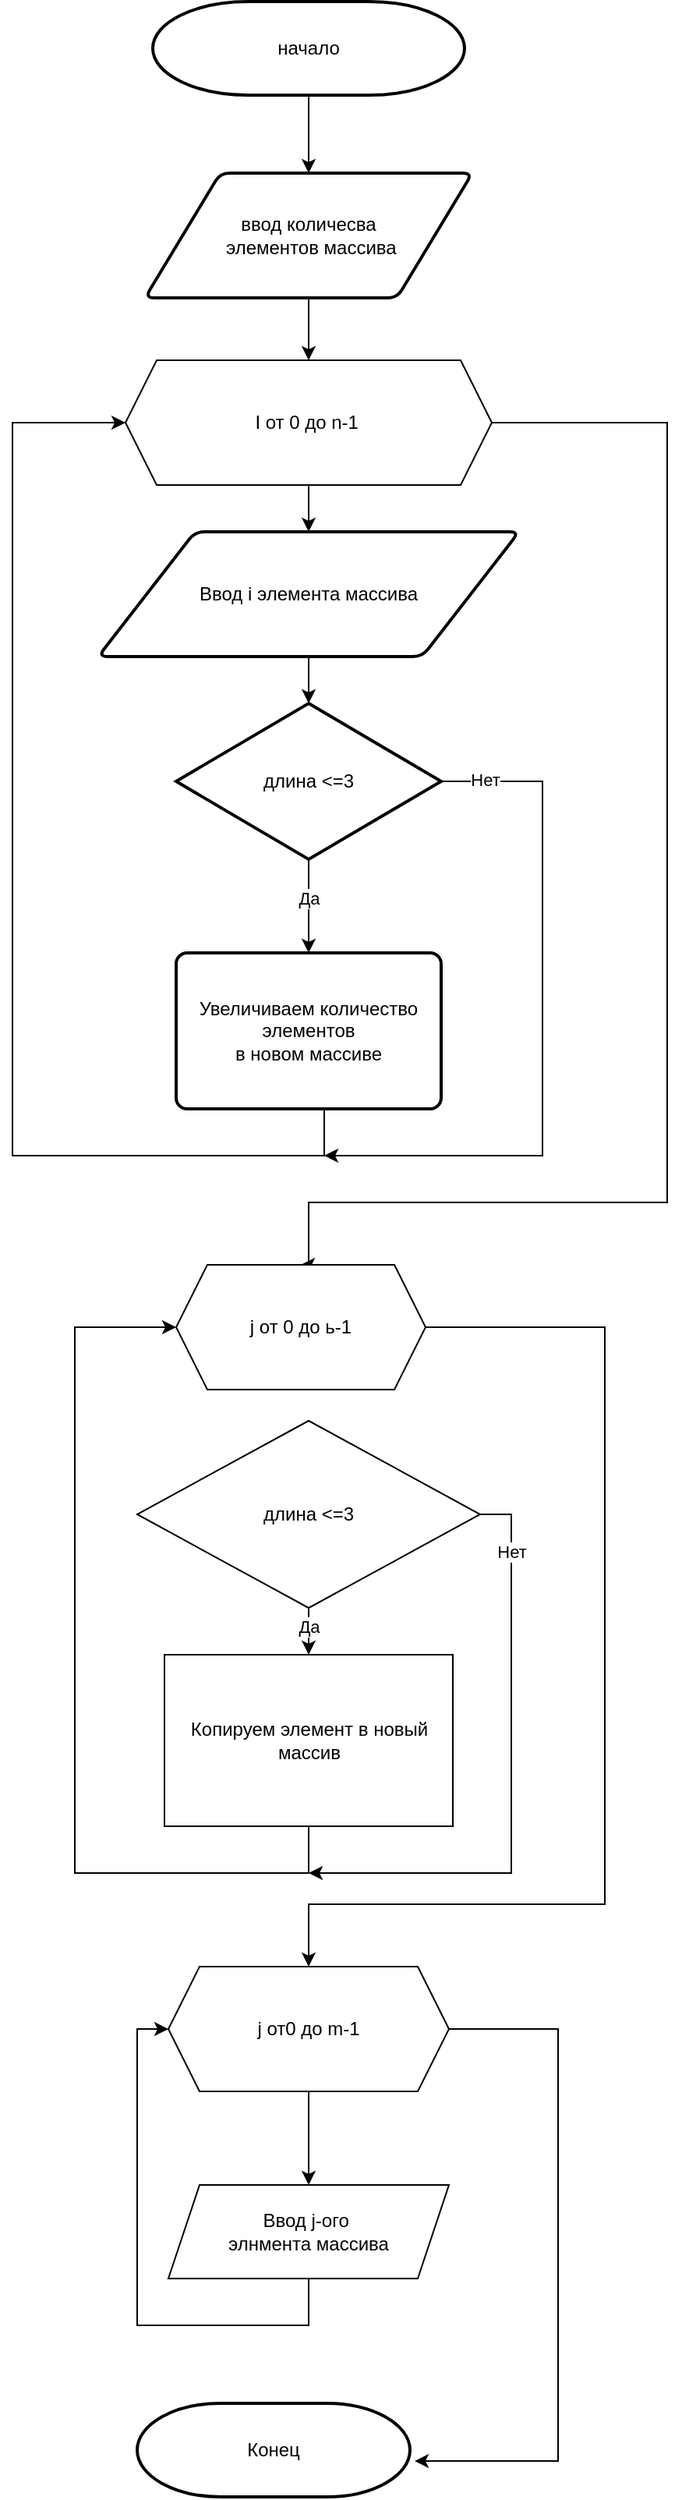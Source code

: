 <mxfile version="22.1.5" type="device">
  <diagram name="Страница — 1" id="mOLH24E5X_sblG0t6ZPV">
    <mxGraphModel dx="1102" dy="450" grid="1" gridSize="10" guides="1" tooltips="1" connect="1" arrows="1" fold="1" page="1" pageScale="1" pageWidth="827" pageHeight="1169" math="0" shadow="0">
      <root>
        <mxCell id="0" />
        <mxCell id="1" parent="0" />
        <mxCell id="gybRl9ON68crIwRpZKWw-13" value="" style="edgeStyle=orthogonalEdgeStyle;rounded=0;orthogonalLoop=1;jettySize=auto;html=1;" edge="1" parent="1" source="gybRl9ON68crIwRpZKWw-3" target="gybRl9ON68crIwRpZKWw-5">
          <mxGeometry relative="1" as="geometry" />
        </mxCell>
        <mxCell id="gybRl9ON68crIwRpZKWw-3" value="начало" style="strokeWidth=2;html=1;shape=mxgraph.flowchart.terminator;whiteSpace=wrap;" vertex="1" parent="1">
          <mxGeometry x="260" y="10" width="200" height="60" as="geometry" />
        </mxCell>
        <mxCell id="gybRl9ON68crIwRpZKWw-4" value="Конец" style="strokeWidth=2;html=1;shape=mxgraph.flowchart.terminator;whiteSpace=wrap;" vertex="1" parent="1">
          <mxGeometry x="250" y="1550" width="175" height="60" as="geometry" />
        </mxCell>
        <mxCell id="gybRl9ON68crIwRpZKWw-15" value="" style="edgeStyle=orthogonalEdgeStyle;rounded=0;orthogonalLoop=1;jettySize=auto;html=1;" edge="1" parent="1" source="gybRl9ON68crIwRpZKWw-5" target="gybRl9ON68crIwRpZKWw-6">
          <mxGeometry relative="1" as="geometry" />
        </mxCell>
        <mxCell id="gybRl9ON68crIwRpZKWw-5" value="ввод количесва&lt;br&gt;&amp;nbsp;элементов массива" style="shape=parallelogram;html=1;strokeWidth=2;perimeter=parallelogramPerimeter;whiteSpace=wrap;rounded=1;arcSize=12;size=0.23;" vertex="1" parent="1">
          <mxGeometry x="255" y="120" width="210" height="80" as="geometry" />
        </mxCell>
        <mxCell id="gybRl9ON68crIwRpZKWw-16" value="" style="edgeStyle=orthogonalEdgeStyle;rounded=0;orthogonalLoop=1;jettySize=auto;html=1;" edge="1" parent="1" source="gybRl9ON68crIwRpZKWw-6" target="gybRl9ON68crIwRpZKWw-8">
          <mxGeometry relative="1" as="geometry" />
        </mxCell>
        <mxCell id="gybRl9ON68crIwRpZKWw-23" style="edgeStyle=orthogonalEdgeStyle;rounded=0;orthogonalLoop=1;jettySize=auto;html=1;exitX=1;exitY=0.5;exitDx=0;exitDy=0;entryX=0.5;entryY=0;entryDx=0;entryDy=0;" edge="1" parent="1" source="gybRl9ON68crIwRpZKWw-6" target="gybRl9ON68crIwRpZKWw-11">
          <mxGeometry relative="1" as="geometry">
            <mxPoint x="360" y="790" as="targetPoint" />
            <Array as="points">
              <mxPoint x="590" y="280" />
              <mxPoint x="590" y="780" />
              <mxPoint x="360" y="780" />
              <mxPoint x="360" y="820" />
            </Array>
          </mxGeometry>
        </mxCell>
        <mxCell id="gybRl9ON68crIwRpZKWw-6" value="I от 0 до n-1&amp;nbsp;" style="shape=hexagon;perimeter=hexagonPerimeter2;whiteSpace=wrap;html=1;fixedSize=1;" vertex="1" parent="1">
          <mxGeometry x="242.5" y="240" width="235" height="80" as="geometry" />
        </mxCell>
        <mxCell id="gybRl9ON68crIwRpZKWw-17" value="" style="edgeStyle=orthogonalEdgeStyle;rounded=0;orthogonalLoop=1;jettySize=auto;html=1;" edge="1" parent="1" source="gybRl9ON68crIwRpZKWw-8" target="gybRl9ON68crIwRpZKWw-9">
          <mxGeometry relative="1" as="geometry" />
        </mxCell>
        <mxCell id="gybRl9ON68crIwRpZKWw-8" value="Ввод i элемента массива" style="shape=parallelogram;html=1;strokeWidth=2;perimeter=parallelogramPerimeter;whiteSpace=wrap;rounded=1;arcSize=12;size=0.23;" vertex="1" parent="1">
          <mxGeometry x="225" y="350" width="270" height="80" as="geometry" />
        </mxCell>
        <mxCell id="gybRl9ON68crIwRpZKWw-18" value="" style="edgeStyle=orthogonalEdgeStyle;rounded=0;orthogonalLoop=1;jettySize=auto;html=1;" edge="1" parent="1" source="gybRl9ON68crIwRpZKWw-9" target="gybRl9ON68crIwRpZKWw-10">
          <mxGeometry relative="1" as="geometry" />
        </mxCell>
        <mxCell id="gybRl9ON68crIwRpZKWw-19" value="Да" style="edgeLabel;html=1;align=center;verticalAlign=middle;resizable=0;points=[];" vertex="1" connectable="0" parent="gybRl9ON68crIwRpZKWw-18">
          <mxGeometry x="-0.7" relative="1" as="geometry">
            <mxPoint y="16" as="offset" />
          </mxGeometry>
        </mxCell>
        <mxCell id="gybRl9ON68crIwRpZKWw-21" style="edgeStyle=orthogonalEdgeStyle;rounded=0;orthogonalLoop=1;jettySize=auto;html=1;" edge="1" parent="1" source="gybRl9ON68crIwRpZKWw-9">
          <mxGeometry relative="1" as="geometry">
            <mxPoint x="370" y="750" as="targetPoint" />
            <Array as="points">
              <mxPoint x="510" y="510" />
              <mxPoint x="510" y="750" />
              <mxPoint x="461" y="750" />
            </Array>
          </mxGeometry>
        </mxCell>
        <mxCell id="gybRl9ON68crIwRpZKWw-22" value="Нет" style="edgeLabel;html=1;align=center;verticalAlign=middle;resizable=0;points=[];" vertex="1" connectable="0" parent="gybRl9ON68crIwRpZKWw-21">
          <mxGeometry x="-0.874" y="1" relative="1" as="geometry">
            <mxPoint as="offset" />
          </mxGeometry>
        </mxCell>
        <mxCell id="gybRl9ON68crIwRpZKWw-9" value="длина &amp;lt;=3" style="strokeWidth=2;html=1;shape=mxgraph.flowchart.decision;whiteSpace=wrap;" vertex="1" parent="1">
          <mxGeometry x="275" y="460" width="170" height="100" as="geometry" />
        </mxCell>
        <mxCell id="gybRl9ON68crIwRpZKWw-20" style="edgeStyle=orthogonalEdgeStyle;rounded=0;orthogonalLoop=1;jettySize=auto;html=1;entryX=0;entryY=0.5;entryDx=0;entryDy=0;" edge="1" parent="1" source="gybRl9ON68crIwRpZKWw-10" target="gybRl9ON68crIwRpZKWw-6">
          <mxGeometry relative="1" as="geometry">
            <mxPoint x="287.5" y="690" as="sourcePoint" />
            <mxPoint x="170" y="350" as="targetPoint" />
            <Array as="points">
              <mxPoint x="370" y="750" />
              <mxPoint x="170" y="750" />
              <mxPoint x="170" y="280" />
            </Array>
          </mxGeometry>
        </mxCell>
        <mxCell id="gybRl9ON68crIwRpZKWw-10" value="Увеличиваем количество элементов&lt;br&gt;в новом массиве" style="rounded=1;whiteSpace=wrap;html=1;absoluteArcSize=1;arcSize=14;strokeWidth=2;" vertex="1" parent="1">
          <mxGeometry x="275" y="620" width="170" height="100" as="geometry" />
        </mxCell>
        <mxCell id="gybRl9ON68crIwRpZKWw-33" style="edgeStyle=orthogonalEdgeStyle;rounded=0;orthogonalLoop=1;jettySize=auto;html=1;exitX=1;exitY=0.5;exitDx=0;exitDy=0;entryX=0.5;entryY=0;entryDx=0;entryDy=0;" edge="1" parent="1" source="gybRl9ON68crIwRpZKWw-11" target="gybRl9ON68crIwRpZKWw-32">
          <mxGeometry relative="1" as="geometry">
            <mxPoint x="360" y="1240" as="targetPoint" />
            <Array as="points">
              <mxPoint x="550" y="860" />
              <mxPoint x="550" y="1230" />
              <mxPoint x="360" y="1230" />
            </Array>
          </mxGeometry>
        </mxCell>
        <mxCell id="gybRl9ON68crIwRpZKWw-11" value="j от 0 до ь-1" style="shape=hexagon;perimeter=hexagonPerimeter2;whiteSpace=wrap;html=1;fixedSize=1;" vertex="1" parent="1">
          <mxGeometry x="275" y="820" width="160" height="80" as="geometry" />
        </mxCell>
        <mxCell id="gybRl9ON68crIwRpZKWw-27" value="" style="edgeStyle=orthogonalEdgeStyle;rounded=0;orthogonalLoop=1;jettySize=auto;html=1;" edge="1" parent="1" source="gybRl9ON68crIwRpZKWw-24" target="gybRl9ON68crIwRpZKWw-25">
          <mxGeometry relative="1" as="geometry" />
        </mxCell>
        <mxCell id="gybRl9ON68crIwRpZKWw-28" value="Да" style="edgeLabel;html=1;align=center;verticalAlign=middle;resizable=0;points=[];" vertex="1" connectable="0" parent="gybRl9ON68crIwRpZKWw-27">
          <mxGeometry x="0.28" relative="1" as="geometry">
            <mxPoint as="offset" />
          </mxGeometry>
        </mxCell>
        <mxCell id="gybRl9ON68crIwRpZKWw-24" value="длина &amp;lt;=3" style="rhombus;whiteSpace=wrap;html=1;" vertex="1" parent="1">
          <mxGeometry x="250" y="920" width="220" height="120" as="geometry" />
        </mxCell>
        <mxCell id="gybRl9ON68crIwRpZKWw-26" style="edgeStyle=orthogonalEdgeStyle;rounded=0;orthogonalLoop=1;jettySize=auto;html=1;entryX=0;entryY=0.5;entryDx=0;entryDy=0;" edge="1" parent="1" source="gybRl9ON68crIwRpZKWw-25" target="gybRl9ON68crIwRpZKWw-11">
          <mxGeometry relative="1" as="geometry">
            <Array as="points">
              <mxPoint x="360" y="1210" />
              <mxPoint x="210" y="1210" />
              <mxPoint x="210" y="860" />
            </Array>
          </mxGeometry>
        </mxCell>
        <mxCell id="gybRl9ON68crIwRpZKWw-25" value="Копируем элемент в новый массив" style="rounded=0;whiteSpace=wrap;html=1;" vertex="1" parent="1">
          <mxGeometry x="267.5" y="1070" width="185" height="110" as="geometry" />
        </mxCell>
        <mxCell id="gybRl9ON68crIwRpZKWw-30" style="edgeStyle=orthogonalEdgeStyle;rounded=0;orthogonalLoop=1;jettySize=auto;html=1;exitX=1;exitY=0.5;exitDx=0;exitDy=0;" edge="1" parent="1" source="gybRl9ON68crIwRpZKWw-24">
          <mxGeometry relative="1" as="geometry">
            <mxPoint x="360" y="1210" as="targetPoint" />
            <Array as="points">
              <mxPoint x="490" y="980" />
              <mxPoint x="490" y="1210" />
              <mxPoint x="452" y="1210" />
            </Array>
          </mxGeometry>
        </mxCell>
        <mxCell id="gybRl9ON68crIwRpZKWw-31" value="Нет" style="edgeLabel;html=1;align=center;verticalAlign=middle;resizable=0;points=[];" vertex="1" connectable="0" parent="gybRl9ON68crIwRpZKWw-30">
          <mxGeometry x="-0.768" relative="1" as="geometry">
            <mxPoint as="offset" />
          </mxGeometry>
        </mxCell>
        <mxCell id="gybRl9ON68crIwRpZKWw-35" value="" style="edgeStyle=orthogonalEdgeStyle;rounded=0;orthogonalLoop=1;jettySize=auto;html=1;" edge="1" parent="1" source="gybRl9ON68crIwRpZKWw-32" target="gybRl9ON68crIwRpZKWw-34">
          <mxGeometry relative="1" as="geometry" />
        </mxCell>
        <mxCell id="gybRl9ON68crIwRpZKWw-32" value="j от0 до m-1" style="shape=hexagon;perimeter=hexagonPerimeter2;whiteSpace=wrap;html=1;fixedSize=1;" vertex="1" parent="1">
          <mxGeometry x="270" y="1270" width="180" height="80" as="geometry" />
        </mxCell>
        <mxCell id="gybRl9ON68crIwRpZKWw-36" style="edgeStyle=orthogonalEdgeStyle;rounded=0;orthogonalLoop=1;jettySize=auto;html=1;entryX=0;entryY=0.5;entryDx=0;entryDy=0;" edge="1" parent="1" target="gybRl9ON68crIwRpZKWw-32">
          <mxGeometry relative="1" as="geometry">
            <mxPoint x="360" y="1450" as="sourcePoint" />
            <mxPoint x="270" y="1290" as="targetPoint" />
            <Array as="points">
              <mxPoint x="360" y="1500" />
              <mxPoint x="250" y="1500" />
              <mxPoint x="250" y="1310" />
            </Array>
          </mxGeometry>
        </mxCell>
        <mxCell id="gybRl9ON68crIwRpZKWw-34" value="Ввод j-ого&amp;nbsp;&lt;br&gt;элнмента массива" style="shape=parallelogram;perimeter=parallelogramPerimeter;whiteSpace=wrap;html=1;fixedSize=1;" vertex="1" parent="1">
          <mxGeometry x="270" y="1410" width="180" height="60" as="geometry" />
        </mxCell>
        <mxCell id="gybRl9ON68crIwRpZKWw-37" style="edgeStyle=orthogonalEdgeStyle;rounded=0;orthogonalLoop=1;jettySize=auto;html=1;entryX=1.017;entryY=0.617;entryDx=0;entryDy=0;entryPerimeter=0;" edge="1" parent="1" source="gybRl9ON68crIwRpZKWw-32" target="gybRl9ON68crIwRpZKWw-4">
          <mxGeometry relative="1" as="geometry">
            <Array as="points">
              <mxPoint x="520" y="1310" />
              <mxPoint x="520" y="1587" />
            </Array>
          </mxGeometry>
        </mxCell>
      </root>
    </mxGraphModel>
  </diagram>
</mxfile>
